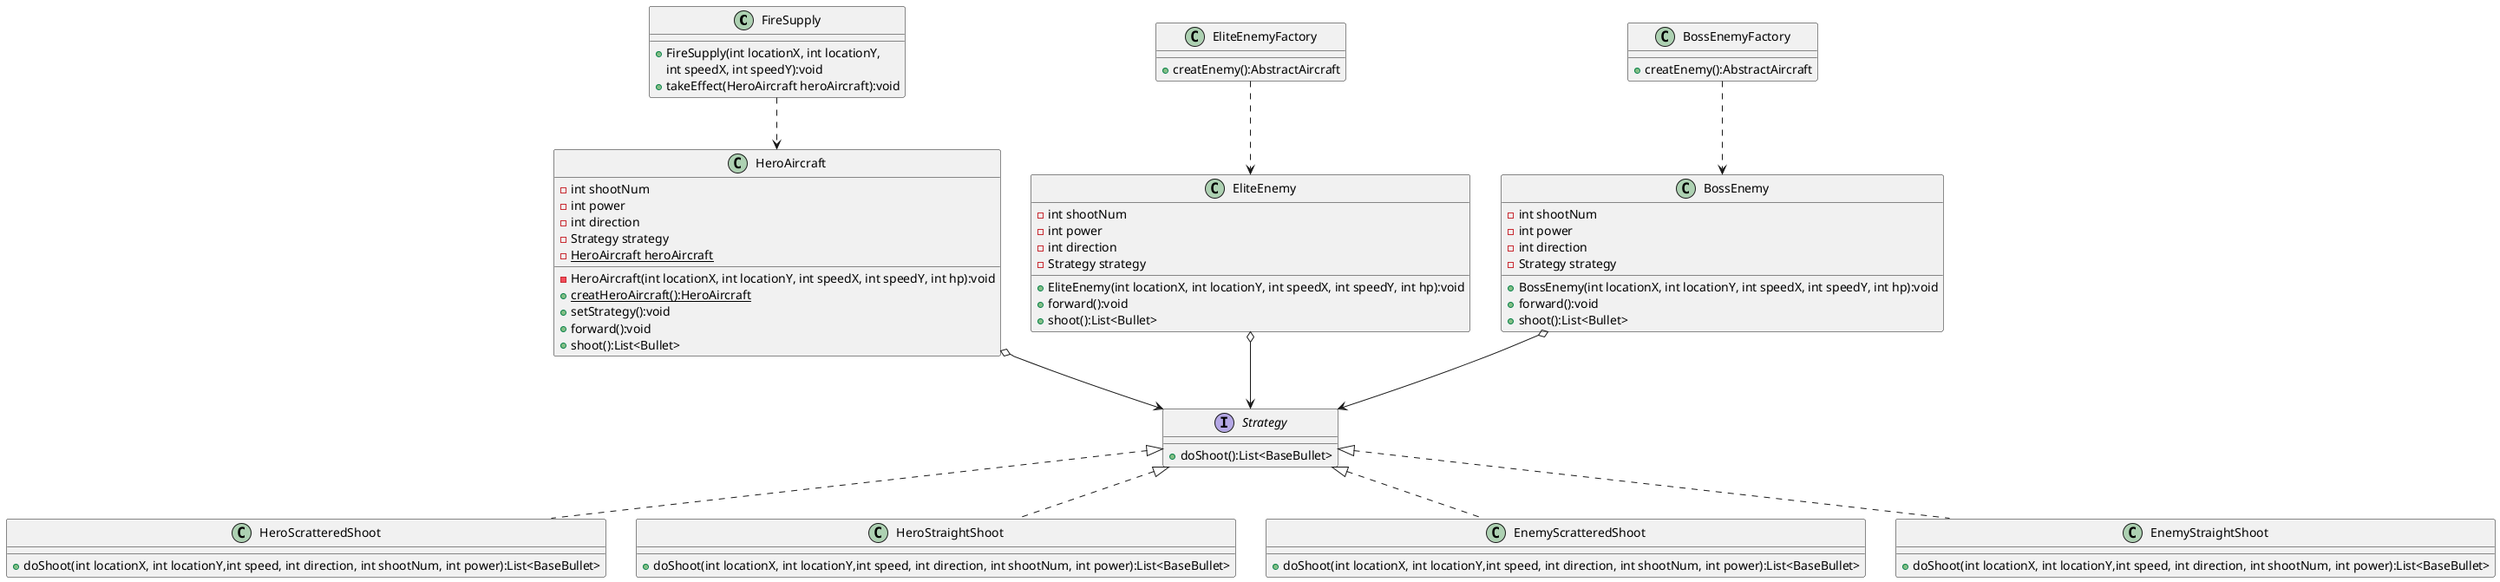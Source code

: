 @startuml
'https://plantuml.com/class-diagram
class FireSupply{
    + FireSupply(int locationX, int locationY,
    int speedX, int speedY):void
    + takeEffect(HeroAircraft heroAircraft):void
}

 class EliteEnemyFactory{
     + creatEnemy():AbstractAircraft
 }

 class BossEnemyFactory{
     + creatEnemy():AbstractAircraft
 }
 class HeroAircraft {
    - int shootNum
    - int power
    - int direction
    - Strategy strategy
    - {static} HeroAircraft heroAircraft
    - HeroAircraft(int locationX, int locationY, int speedX, int speedY, int hp):void
    + {static}creatHeroAircraft():HeroAircraft
    + setStrategy():void
    + forward():void
    + shoot():List<Bullet>
}


class EliteEnemy{
    - int shootNum
    - int power
    - int direction
    - Strategy strategy
    + EliteEnemy(int locationX, int locationY, int speedX, int speedY, int hp):void
    + forward():void
    + shoot():List<Bullet>
}

class BossEnemy{
    - int shootNum
    - int power
    - int direction
    - Strategy strategy
    + BossEnemy(int locationX, int locationY, int speedX, int speedY, int hp):void
    + forward():void
    + shoot():List<Bullet>
}

EliteEnemyFactory ..> EliteEnemy
EliteEnemy o--> Strategy
BossEnemyFactory ..> BossEnemy
BossEnemy o--> Strategy
 interface Strategy{
 + doShoot():List<BaseBullet>
 }

FireSupply ..> HeroAircraft
HeroAircraft o--> Strategy

class HeroScratteredShoot{
    + doShoot(int locationX, int locationY,int speed, int direction, int shootNum, int power):List<BaseBullet>
}

class HeroStraightShoot{
    + doShoot(int locationX, int locationY,int speed, int direction, int shootNum, int power):List<BaseBullet>
}

class EnemyScratteredShoot{
    + doShoot(int locationX, int locationY,int speed, int direction, int shootNum, int power):List<BaseBullet>
}

class EnemyStraightShoot{
    + doShoot(int locationX, int locationY,int speed, int direction, int shootNum, int power):List<BaseBullet>
}

Strategy<|.. HeroScratteredShoot
Strategy<|.. HeroStraightShoot
Strategy<|.. EnemyStraightShoot
Strategy<|.. EnemyScratteredShoot

@enduml